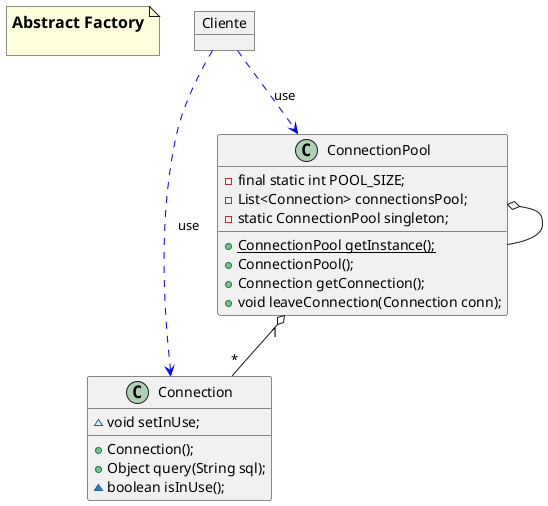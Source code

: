 @startuml
note as N1
  <size:16><b>Abstract Factory

end note
'title Factory Method

object Cliente

class Connection {
    +Connection();
    +Object query(String sql);
    ~boolean isInUse();
    ~void setInUse;
}

class ConnectionPool {
    -final static int POOL_SIZE;
    -List<Connection> connectionsPool;
    -static ConnectionPool singleton;
    +{static} ConnectionPool getInstance();
    +ConnectionPool();
    +Connection getConnection();
    +void leaveConnection(Connection conn);
}

Cliente .[#blue].> Connection :use
Cliente .[#blue].> ConnectionPool :use

ConnectionPool o--- ConnectionPool

ConnectionPool "1" o-- "*" Connection
@enduml
